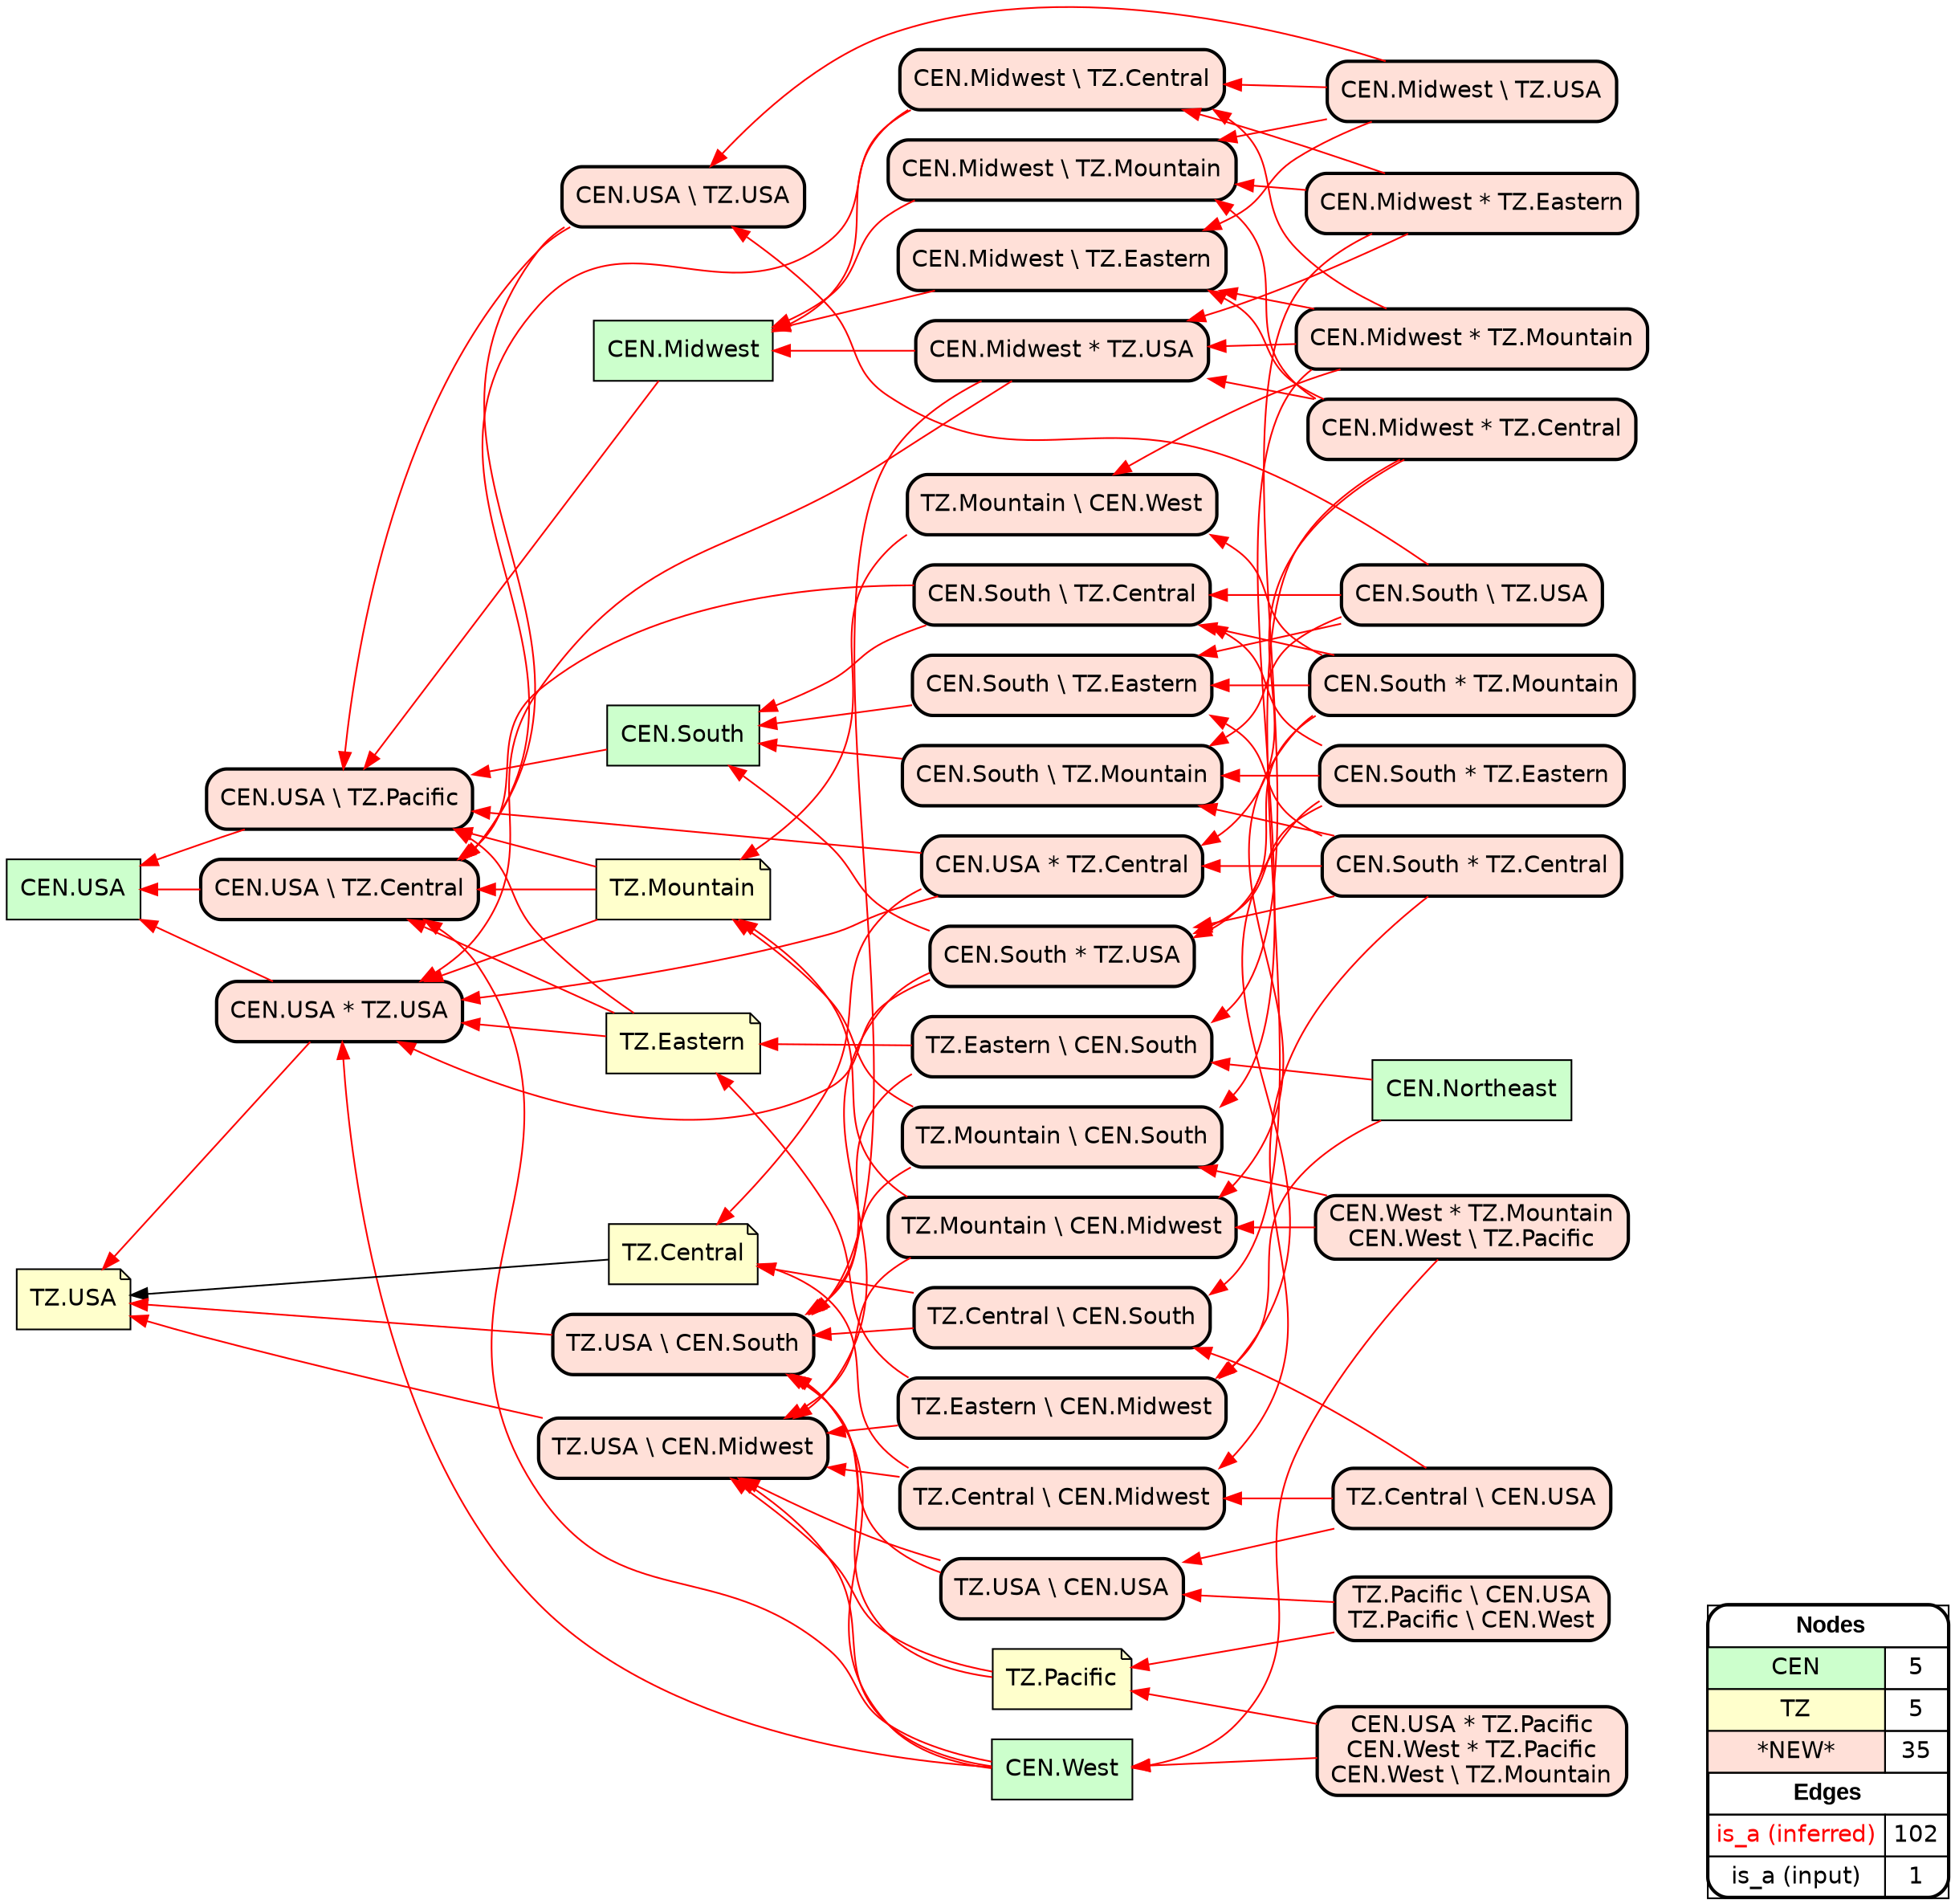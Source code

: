 digraph{
rankdir=RL
node[shape=box style=filled fillcolor="#CCFFCC" fontname="helvetica"] 
"CEN.Northeast"
"CEN.South"
"CEN.Midwest"
"CEN.USA"
"CEN.West"
node[shape=note style=filled fillcolor="#FFFFCC" fontname="helvetica"] 
"TZ.USA"
"TZ.Eastern"
"TZ.Central"
"TZ.Mountain"
"TZ.Pacific"
node[shape=box style="filled,rounded,bold" fillcolor="#FFE0D8" fontname="helvetica"] 
"CEN.South * TZ.Eastern"
"CEN.USA * TZ.Central"
"CEN.South \\ TZ.Eastern"
"CEN.South * TZ.Central"
"CEN.South * TZ.Mountain"
"CEN.Midwest \\ TZ.Mountain"
"TZ.USA \\ CEN.South"
"CEN.Midwest * TZ.Eastern"
"CEN.USA \\ TZ.Pacific"
"CEN.Midwest * TZ.Central"
"CEN.Midwest * TZ.Mountain"
"TZ.Mountain \\ CEN.West"
"CEN.Midwest \\ TZ.Central"
"TZ.Mountain \\ CEN.Midwest"
"CEN.South \\ TZ.Mountain"
"CEN.West * TZ.Mountain\nCEN.West \\ TZ.Pacific"
"TZ.Mountain \\ CEN.South"
"CEN.South \\ TZ.Central"
"CEN.USA \\ TZ.USA"
"TZ.Eastern \\ CEN.South"
"CEN.USA * TZ.Pacific\nCEN.West * TZ.Pacific\nCEN.West \\ TZ.Mountain"
"CEN.South \\ TZ.USA"
"CEN.Midwest * TZ.USA"
"TZ.Central \\ CEN.South"
"TZ.USA \\ CEN.USA"
"TZ.Central \\ CEN.Midwest"
"TZ.Central \\ CEN.USA"
"TZ.USA \\ CEN.Midwest"
"CEN.USA * TZ.USA"
"CEN.USA \\ TZ.Central"
"TZ.Pacific \\ CEN.USA\nTZ.Pacific \\ CEN.West"
"CEN.Midwest \\ TZ.USA"
"TZ.Eastern \\ CEN.Midwest"
"CEN.South * TZ.USA"
"CEN.Midwest \\ TZ.Eastern"
edge[arrowhead=normal style=dotted color="#000000" constraint=true penwidth=1]
edge[arrowhead=normal style=solid color="#FF0000" constraint=true penwidth=1]
"CEN.South * TZ.Central" -> "CEN.South \\ TZ.Mountain"
"CEN.South" -> "CEN.USA \\ TZ.Pacific"
"CEN.Midwest * TZ.Eastern" -> "CEN.Midwest \\ TZ.Central"
"TZ.USA \\ CEN.South" -> "TZ.USA"
"CEN.Midwest * TZ.Mountain" -> "TZ.Mountain \\ CEN.South"
"CEN.West * TZ.Mountain\nCEN.West \\ TZ.Pacific" -> "TZ.Mountain \\ CEN.South"
"TZ.Pacific" -> "TZ.USA \\ CEN.Midwest"
"CEN.Midwest \\ TZ.USA" -> "CEN.Midwest \\ TZ.Mountain"
"CEN.Midwest * TZ.USA" -> "TZ.USA \\ CEN.South"
"TZ.Central \\ CEN.Midwest" -> "TZ.USA \\ CEN.Midwest"
"CEN.South * TZ.Central" -> "CEN.USA * TZ.Central"
"TZ.Eastern \\ CEN.South" -> "TZ.USA \\ CEN.South"
"TZ.Mountain" -> "CEN.USA * TZ.USA"
"CEN.Midwest \\ TZ.USA" -> "CEN.Midwest \\ TZ.Eastern"
"TZ.Mountain" -> "CEN.USA \\ TZ.Central"
"TZ.Pacific \\ CEN.USA\nTZ.Pacific \\ CEN.West" -> "TZ.Pacific"
"CEN.Midwest * TZ.Central" -> "TZ.Central \\ CEN.South"
"CEN.Midwest * TZ.Eastern" -> "TZ.Eastern \\ CEN.South"
"TZ.Central \\ CEN.Midwest" -> "TZ.Central"
"CEN.Midwest * TZ.Central" -> "CEN.Midwest * TZ.USA"
"CEN.Midwest" -> "CEN.USA \\ TZ.Pacific"
"TZ.Central \\ CEN.USA" -> "TZ.USA \\ CEN.USA"
"CEN.South * TZ.Mountain" -> "CEN.South * TZ.USA"
"CEN.USA \\ TZ.Pacific" -> "CEN.USA"
"CEN.South * TZ.Eastern" -> "TZ.Eastern \\ CEN.Midwest"
"CEN.West * TZ.Mountain\nCEN.West \\ TZ.Pacific" -> "TZ.Mountain \\ CEN.Midwest"
"CEN.USA * TZ.Central" -> "CEN.USA * TZ.USA"
"TZ.Mountain" -> "CEN.USA \\ TZ.Pacific"
"CEN.Midwest \\ TZ.Eastern" -> "CEN.Midwest"
"CEN.South \\ TZ.Mountain" -> "CEN.South"
"CEN.South \\ TZ.Central" -> "CEN.USA \\ TZ.Central"
"CEN.South \\ TZ.USA" -> "CEN.USA \\ TZ.USA"
"CEN.Midwest * TZ.USA" -> "CEN.USA * TZ.USA"
"CEN.USA \\ TZ.USA" -> "CEN.USA \\ TZ.Pacific"
"CEN.Midwest \\ TZ.USA" -> "CEN.USA \\ TZ.USA"
"CEN.USA * TZ.Pacific\nCEN.West * TZ.Pacific\nCEN.West \\ TZ.Mountain" -> "TZ.Pacific"
"CEN.Midwest \\ TZ.Mountain" -> "CEN.Midwest"
"CEN.South * TZ.Central" -> "CEN.South * TZ.USA"
"CEN.South * TZ.Mountain" -> "TZ.Mountain \\ CEN.West"
"CEN.South \\ TZ.USA" -> "CEN.South \\ TZ.Eastern"
"TZ.Eastern \\ CEN.South" -> "TZ.Eastern"
"CEN.South * TZ.Eastern" -> "CEN.South * TZ.USA"
"TZ.Pacific \\ CEN.USA\nTZ.Pacific \\ CEN.West" -> "TZ.USA \\ CEN.USA"
"CEN.USA * TZ.Pacific\nCEN.West * TZ.Pacific\nCEN.West \\ TZ.Mountain" -> "CEN.West"
"CEN.Midwest * TZ.Central" -> "CEN.USA * TZ.Central"
"CEN.South * TZ.USA" -> "CEN.South"
"CEN.South * TZ.Mountain" -> "TZ.Mountain \\ CEN.Midwest"
"CEN.Midwest * TZ.Mountain" -> "TZ.Mountain \\ CEN.West"
"CEN.Midwest \\ TZ.Central" -> "CEN.USA \\ TZ.Central"
"CEN.USA * TZ.Central" -> "CEN.USA \\ TZ.Pacific"
"TZ.Mountain \\ CEN.South" -> "TZ.USA \\ CEN.South"
"TZ.Central \\ CEN.USA" -> "TZ.Central \\ CEN.South"
"TZ.Mountain \\ CEN.South" -> "TZ.Mountain"
"CEN.West" -> "TZ.USA \\ CEN.Midwest"
"TZ.USA \\ CEN.Midwest" -> "TZ.USA"
"TZ.USA \\ CEN.USA" -> "TZ.USA \\ CEN.South"
"TZ.Mountain \\ CEN.Midwest" -> "TZ.USA \\ CEN.Midwest"
"CEN.Midwest * TZ.Mountain" -> "CEN.Midwest * TZ.USA"
"CEN.South \\ TZ.Central" -> "CEN.South"
"CEN.USA \\ TZ.USA" -> "CEN.USA \\ TZ.Central"
"CEN.South * TZ.Eastern" -> "CEN.South \\ TZ.Mountain"
"CEN.West" -> "TZ.USA \\ CEN.South"
"CEN.USA * TZ.Central" -> "TZ.Central"
"CEN.Midwest \\ TZ.Central" -> "CEN.Midwest"
"CEN.Midwest * TZ.Central" -> "CEN.Midwest \\ TZ.Eastern"
"CEN.South \\ TZ.USA" -> "CEN.South \\ TZ.Central"
"CEN.Midwest * TZ.USA" -> "CEN.Midwest"
"CEN.Midwest * TZ.Eastern" -> "CEN.Midwest \\ TZ.Mountain"
"TZ.Eastern \\ CEN.Midwest" -> "TZ.Eastern"
"CEN.West" -> "CEN.USA \\ TZ.Central"
"CEN.West" -> "CEN.USA * TZ.USA"
"TZ.Eastern" -> "CEN.USA \\ TZ.Central"
"TZ.Eastern" -> "CEN.USA * TZ.USA"
"TZ.Central \\ CEN.South" -> "TZ.USA \\ CEN.South"
"CEN.Midwest * TZ.Central" -> "CEN.Midwest \\ TZ.Mountain"
"CEN.Midwest * TZ.Eastern" -> "CEN.Midwest * TZ.USA"
"TZ.Mountain \\ CEN.West" -> "TZ.Mountain"
"CEN.South * TZ.USA" -> "CEN.USA * TZ.USA"
"TZ.Eastern \\ CEN.Midwest" -> "TZ.USA \\ CEN.Midwest"
"TZ.Central \\ CEN.USA" -> "TZ.Central \\ CEN.Midwest"
"TZ.Eastern" -> "CEN.USA \\ TZ.Pacific"
"CEN.Northeast" -> "TZ.Eastern \\ CEN.South"
"TZ.Pacific" -> "TZ.USA \\ CEN.South"
"CEN.South * TZ.Central" -> "TZ.Central \\ CEN.Midwest"
"TZ.USA \\ CEN.USA" -> "TZ.USA \\ CEN.Midwest"
"CEN.South * TZ.Mountain" -> "CEN.South \\ TZ.Central"
"CEN.West * TZ.Mountain\nCEN.West \\ TZ.Pacific" -> "CEN.West"
"CEN.Midwest \\ TZ.USA" -> "CEN.Midwest \\ TZ.Central"
"CEN.South \\ TZ.Eastern" -> "CEN.South"
"CEN.Northeast" -> "TZ.Eastern \\ CEN.Midwest"
"CEN.USA * TZ.USA" -> "CEN.USA"
"CEN.USA \\ TZ.Central" -> "CEN.USA"
"CEN.South * TZ.Eastern" -> "CEN.South \\ TZ.Central"
"CEN.Midwest * TZ.Mountain" -> "CEN.Midwest \\ TZ.Eastern"
"CEN.South \\ TZ.USA" -> "CEN.South \\ TZ.Mountain"
"CEN.Midwest * TZ.Mountain" -> "CEN.Midwest \\ TZ.Central"
"CEN.South * TZ.Central" -> "CEN.South \\ TZ.Eastern"
"CEN.South * TZ.USA" -> "TZ.USA \\ CEN.Midwest"
"TZ.Central \\ CEN.South" -> "TZ.Central"
"TZ.Mountain \\ CEN.Midwest" -> "TZ.Mountain"
"CEN.USA * TZ.USA" -> "TZ.USA"
"CEN.South * TZ.Mountain" -> "CEN.South \\ TZ.Eastern"
edge[arrowhead=normal style=solid color="#000000" constraint=true penwidth=1]
"TZ.Central" -> "TZ.USA"
node[shape=box] 
{rank=source Legend [fillcolor= white margin=0 label=< 
 <TABLE BORDER="0" CELLBORDER="1" CELLSPACING="0" CELLPADDING="4"> 
<TR> <TD COLSPAN="2"><font face="Arial Black"> Nodes</font></TD> </TR> 
<TR> 
 <TD bgcolor="#CCFFCC" fontname="helvetica">CEN</TD> 
 <TD>5</TD> 
 </TR> 
<TR> 
 <TD bgcolor="#FFFFCC" fontname="helvetica">TZ</TD> 
 <TD>5</TD> 
 </TR> 
<TR> 
 <TD bgcolor="#FFE0D8" fontname="helvetica">*NEW*</TD> 
 <TD>35</TD> 
 </TR> 
<TR> <TD COLSPAN="2"><font face = "Arial Black"> Edges </font></TD> </TR> 
<TR> 
 <TD><font color ="#FF0000">is_a (inferred)</font></TD><TD>102</TD>
</TR>
<TR> 
 <TD><font color ="#000000">is_a (input)</font></TD><TD>1</TD>
</TR>
</TABLE> 
 >] } 
}